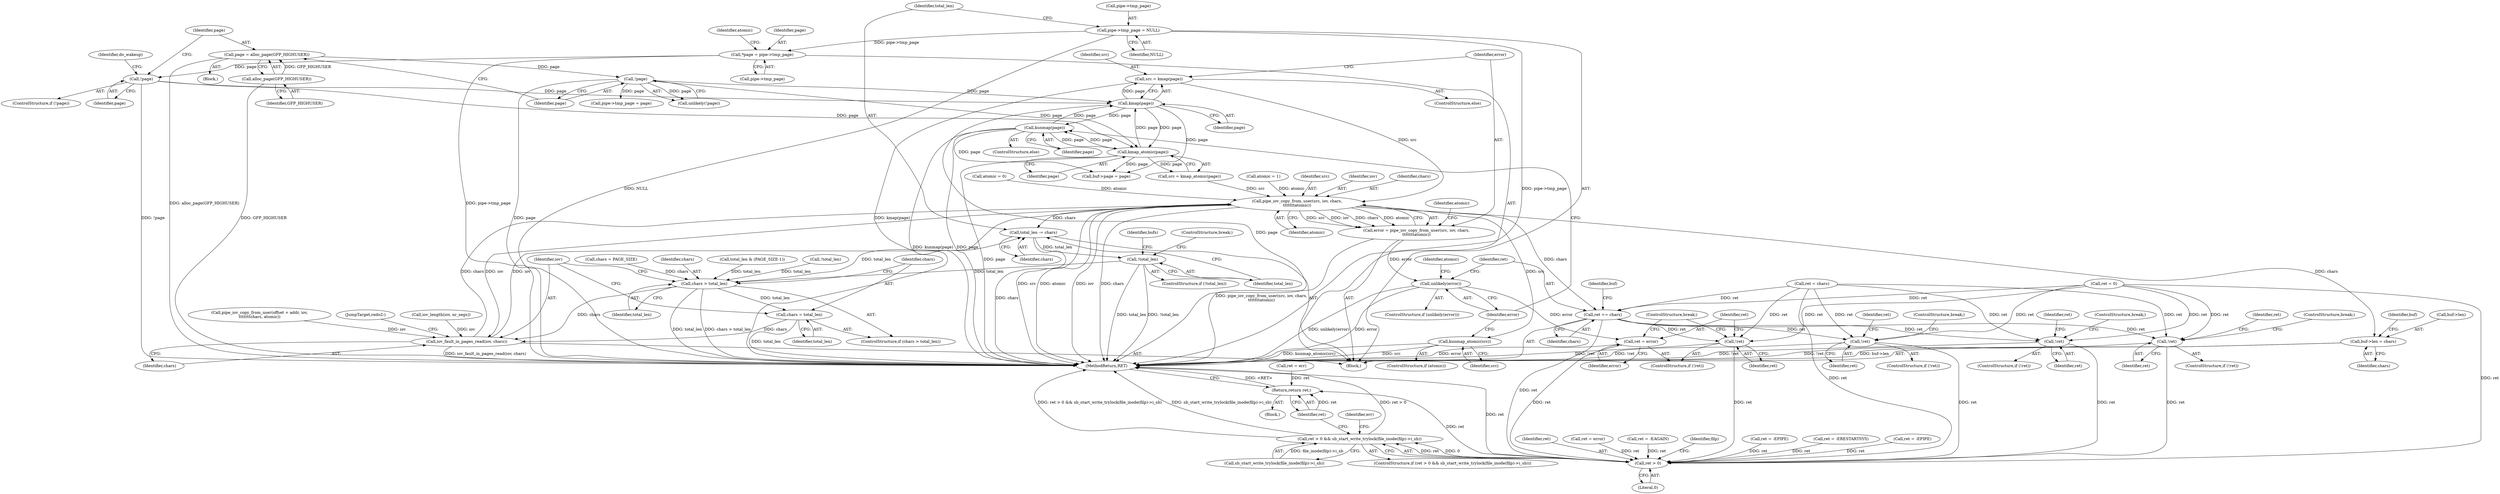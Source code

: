 digraph "0_linux_f0d1bec9d58d4c038d0ac958c9af82be6eb18045_1@pointer" {
"1000432" [label="(Call,src = kmap(page))"];
"1000434" [label="(Call,kmap(page))"];
"1000388" [label="(Call,!page)"];
"1000376" [label="(Call,*page = pipe->tmp_page)"];
"1000518" [label="(Call,pipe->tmp_page = NULL)"];
"1000448" [label="(Call,kunmap(page))"];
"1000429" [label="(Call,kmap_atomic(page))"];
"1000397" [label="(Call,!page)"];
"1000391" [label="(Call,page = alloc_page(GFP_HIGHUSER))"];
"1000393" [label="(Call,alloc_page(GFP_HIGHUSER))"];
"1000438" [label="(Call,pipe_iov_copy_from_user(src, iov, chars,\n\t\t\t\t\t\t\tatomic))"];
"1000421" [label="(Call,iov_fault_in_pages_read(iov, chars))"];
"1000436" [label="(Call,error = pipe_iov_copy_from_user(src, iov, chars,\n\t\t\t\t\t\t\tatomic))"];
"1000451" [label="(Call,unlikely(error))"];
"1000464" [label="(Call,ret = error)"];
"1000618" [label="(Call,ret > 0)"];
"1000617" [label="(Call,ret > 0 && sb_start_write_trylock(file_inode(filp)->i_sb))"];
"1000642" [label="(Return,return ret;)"];
"1000445" [label="(Call,kunmap_atomic(src))"];
"1000468" [label="(Call,ret += chars)"];
"1000334" [label="(Call,!ret)"];
"1000462" [label="(Call,!ret)"];
"1000545" [label="(Call,!ret)"];
"1000557" [label="(Call,!ret)"];
"1000487" [label="(Call,buf->len = chars)"];
"1000523" [label="(Call,total_len -= chars)"];
"1000527" [label="(Call,!total_len)"];
"1000415" [label="(Call,chars > total_len)"];
"1000418" [label="(Call,chars = total_len)"];
"1000385" [label="(Identifier,atomic)"];
"1000467" [label="(ControlStructure,break;)"];
"1000445" [label="(Call,kunmap_atomic(src))"];
"1000464" [label="(Call,ret = error)"];
"1000462" [label="(Call,!ret)"];
"1000522" [label="(Identifier,NULL)"];
"1000422" [label="(Identifier,iov)"];
"1000618" [label="(Call,ret > 0)"];
"1000487" [label="(Call,buf->len = chars)"];
"1000468" [label="(Call,ret += chars)"];
"1000494" [label="(Identifier,buf)"];
"1000390" [label="(Block,)"];
"1000548" [label="(Identifier,ret)"];
"1000441" [label="(Identifier,chars)"];
"1000461" [label="(ControlStructure,if (!ret))"];
"1000470" [label="(Identifier,chars)"];
"1000634" [label="(Call,ret = err)"];
"1000463" [label="(Identifier,ret)"];
"1000313" [label="(Call,ret = chars)"];
"1000170" [label="(Call,total_len & (PAGE_SIZE-1))"];
"1000447" [label="(ControlStructure,else)"];
"1000431" [label="(ControlStructure,else)"];
"1000352" [label="(Block,)"];
"1000617" [label="(Call,ret > 0 && sb_start_write_trylock(file_inode(filp)->i_sb))"];
"1000473" [label="(Identifier,buf)"];
"1000334" [label="(Call,!ret)"];
"1000335" [label="(Identifier,ret)"];
"1000446" [label="(Identifier,src)"];
"1000398" [label="(Identifier,page)"];
"1000527" [label="(Call,!total_len)"];
"1000414" [label="(ControlStructure,if (chars > total_len))"];
"1000443" [label="(ControlStructure,if (atomic))"];
"1000340" [label="(ControlStructure,break;)"];
"1000432" [label="(Call,src = kmap(page))"];
"1000546" [label="(Identifier,ret)"];
"1000457" [label="(Call,atomic = 0)"];
"1000488" [label="(Call,buf->len)"];
"1000452" [label="(Identifier,error)"];
"1000557" [label="(Call,!ret)"];
"1000544" [label="(ControlStructure,if (!ret))"];
"1000433" [label="(Identifier,src)"];
"1000423" [label="(Identifier,chars)"];
"1000451" [label="(Call,unlikely(error))"];
"1000619" [label="(Identifier,ret)"];
"1000272" [label="(Call,pipe_iov_copy_from_user(offset + addr, iov,\n\t\t\t\t\t\t\tchars, atomic))"];
"1000438" [label="(Call,pipe_iov_copy_from_user(src, iov, chars,\n\t\t\t\t\t\t\tatomic))"];
"1000642" [label="(Return,return ret;)"];
"1000288" [label="(Call,ret = error)"];
"1000547" [label="(Call,ret = -EAGAIN)"];
"1000644" [label="(MethodReturn,RET)"];
"1000558" [label="(Identifier,ret)"];
"1000378" [label="(Call,pipe->tmp_page)"];
"1000624" [label="(Identifier,filp)"];
"1000523" [label="(Call,total_len -= chars)"];
"1000436" [label="(Call,error = pipe_iov_copy_from_user(src, iov, chars,\n\t\t\t\t\t\t\tatomic))"];
"1000444" [label="(Identifier,atomic)"];
"1000387" [label="(ControlStructure,if (!page))"];
"1000437" [label="(Identifier,error)"];
"1000427" [label="(Call,src = kmap_atomic(page))"];
"1000491" [label="(Identifier,chars)"];
"1000629" [label="(Identifier,err)"];
"1000448" [label="(Call,kunmap(page))"];
"1000545" [label="(Call,!ret)"];
"1000529" [label="(ControlStructure,break;)"];
"1000110" [label="(Block,)"];
"1000337" [label="(Identifier,ret)"];
"1000465" [label="(Identifier,ret)"];
"1000449" [label="(Identifier,page)"];
"1000148" [label="(Call,ret = 0)"];
"1000409" [label="(Identifier,do_wakeup)"];
"1000376" [label="(Call,*page = pipe->tmp_page)"];
"1000393" [label="(Call,alloc_page(GFP_HIGHUSER))"];
"1000621" [label="(Call,sb_start_write_trylock(file_inode(filp)->i_sb))"];
"1000560" [label="(Identifier,ret)"];
"1000421" [label="(Call,iov_fault_in_pages_read(iov, chars))"];
"1000532" [label="(Identifier,bufs)"];
"1000563" [label="(ControlStructure,break;)"];
"1000525" [label="(Identifier,chars)"];
"1000420" [label="(Identifier,total_len)"];
"1000524" [label="(Identifier,total_len)"];
"1000417" [label="(Identifier,total_len)"];
"1000317" [label="(Call,!total_len)"];
"1000336" [label="(Call,ret = -EPIPE)"];
"1000394" [label="(Identifier,GFP_HIGHUSER)"];
"1000403" [label="(Call,pipe->tmp_page = page)"];
"1000389" [label="(Identifier,page)"];
"1000384" [label="(Call,atomic = 1)"];
"1000519" [label="(Call,pipe->tmp_page)"];
"1000392" [label="(Identifier,page)"];
"1000439" [label="(Identifier,src)"];
"1000388" [label="(Call,!page)"];
"1000559" [label="(Call,ret = -ERESTARTSYS)"];
"1000526" [label="(ControlStructure,if (!total_len))"];
"1000411" [label="(Call,chars = PAGE_SIZE)"];
"1000643" [label="(Identifier,ret)"];
"1000424" [label="(JumpTarget,redo2:)"];
"1000416" [label="(Identifier,chars)"];
"1000518" [label="(Call,pipe->tmp_page = NULL)"];
"1000466" [label="(Identifier,error)"];
"1000471" [label="(Call,buf->page = page)"];
"1000418" [label="(Call,chars = total_len)"];
"1000616" [label="(ControlStructure,if (ret > 0 && sb_start_write_trylock(file_inode(filp)->i_sb)))"];
"1000135" [label="(Call,iov_length(iov, nr_segs))"];
"1000391" [label="(Call,page = alloc_page(GFP_HIGHUSER))"];
"1000419" [label="(Identifier,chars)"];
"1000396" [label="(Call,unlikely(!page))"];
"1000556" [label="(ControlStructure,if (!ret))"];
"1000377" [label="(Identifier,page)"];
"1000429" [label="(Call,kmap_atomic(page))"];
"1000163" [label="(Call,ret = -EPIPE)"];
"1000397" [label="(Call,!page)"];
"1000551" [label="(ControlStructure,break;)"];
"1000620" [label="(Literal,0)"];
"1000434" [label="(Call,kmap(page))"];
"1000528" [label="(Identifier,total_len)"];
"1000450" [label="(ControlStructure,if (unlikely(error)))"];
"1000430" [label="(Identifier,page)"];
"1000440" [label="(Identifier,iov)"];
"1000455" [label="(Identifier,atomic)"];
"1000469" [label="(Identifier,ret)"];
"1000333" [label="(ControlStructure,if (!ret))"];
"1000415" [label="(Call,chars > total_len)"];
"1000442" [label="(Identifier,atomic)"];
"1000435" [label="(Identifier,page)"];
"1000432" -> "1000431"  [label="AST: "];
"1000432" -> "1000434"  [label="CFG: "];
"1000433" -> "1000432"  [label="AST: "];
"1000434" -> "1000432"  [label="AST: "];
"1000437" -> "1000432"  [label="CFG: "];
"1000432" -> "1000644"  [label="DDG: kmap(page)"];
"1000434" -> "1000432"  [label="DDG: page"];
"1000432" -> "1000438"  [label="DDG: src"];
"1000434" -> "1000435"  [label="CFG: "];
"1000435" -> "1000434"  [label="AST: "];
"1000434" -> "1000644"  [label="DDG: page"];
"1000434" -> "1000429"  [label="DDG: page"];
"1000388" -> "1000434"  [label="DDG: page"];
"1000448" -> "1000434"  [label="DDG: page"];
"1000429" -> "1000434"  [label="DDG: page"];
"1000397" -> "1000434"  [label="DDG: page"];
"1000434" -> "1000448"  [label="DDG: page"];
"1000434" -> "1000471"  [label="DDG: page"];
"1000388" -> "1000387"  [label="AST: "];
"1000388" -> "1000389"  [label="CFG: "];
"1000389" -> "1000388"  [label="AST: "];
"1000392" -> "1000388"  [label="CFG: "];
"1000409" -> "1000388"  [label="CFG: "];
"1000388" -> "1000644"  [label="DDG: !page"];
"1000376" -> "1000388"  [label="DDG: page"];
"1000388" -> "1000429"  [label="DDG: page"];
"1000376" -> "1000352"  [label="AST: "];
"1000376" -> "1000378"  [label="CFG: "];
"1000377" -> "1000376"  [label="AST: "];
"1000378" -> "1000376"  [label="AST: "];
"1000385" -> "1000376"  [label="CFG: "];
"1000376" -> "1000644"  [label="DDG: pipe->tmp_page"];
"1000518" -> "1000376"  [label="DDG: pipe->tmp_page"];
"1000518" -> "1000352"  [label="AST: "];
"1000518" -> "1000522"  [label="CFG: "];
"1000519" -> "1000518"  [label="AST: "];
"1000522" -> "1000518"  [label="AST: "];
"1000524" -> "1000518"  [label="CFG: "];
"1000518" -> "1000644"  [label="DDG: NULL"];
"1000518" -> "1000644"  [label="DDG: pipe->tmp_page"];
"1000448" -> "1000447"  [label="AST: "];
"1000448" -> "1000449"  [label="CFG: "];
"1000449" -> "1000448"  [label="AST: "];
"1000452" -> "1000448"  [label="CFG: "];
"1000448" -> "1000644"  [label="DDG: page"];
"1000448" -> "1000644"  [label="DDG: kunmap(page)"];
"1000448" -> "1000429"  [label="DDG: page"];
"1000429" -> "1000448"  [label="DDG: page"];
"1000448" -> "1000471"  [label="DDG: page"];
"1000429" -> "1000427"  [label="AST: "];
"1000429" -> "1000430"  [label="CFG: "];
"1000430" -> "1000429"  [label="AST: "];
"1000427" -> "1000429"  [label="CFG: "];
"1000429" -> "1000644"  [label="DDG: page"];
"1000429" -> "1000427"  [label="DDG: page"];
"1000397" -> "1000429"  [label="DDG: page"];
"1000429" -> "1000471"  [label="DDG: page"];
"1000397" -> "1000396"  [label="AST: "];
"1000397" -> "1000398"  [label="CFG: "];
"1000398" -> "1000397"  [label="AST: "];
"1000396" -> "1000397"  [label="CFG: "];
"1000397" -> "1000644"  [label="DDG: page"];
"1000397" -> "1000396"  [label="DDG: page"];
"1000391" -> "1000397"  [label="DDG: page"];
"1000397" -> "1000403"  [label="DDG: page"];
"1000391" -> "1000390"  [label="AST: "];
"1000391" -> "1000393"  [label="CFG: "];
"1000392" -> "1000391"  [label="AST: "];
"1000393" -> "1000391"  [label="AST: "];
"1000398" -> "1000391"  [label="CFG: "];
"1000391" -> "1000644"  [label="DDG: alloc_page(GFP_HIGHUSER)"];
"1000393" -> "1000391"  [label="DDG: GFP_HIGHUSER"];
"1000393" -> "1000394"  [label="CFG: "];
"1000394" -> "1000393"  [label="AST: "];
"1000393" -> "1000644"  [label="DDG: GFP_HIGHUSER"];
"1000438" -> "1000436"  [label="AST: "];
"1000438" -> "1000442"  [label="CFG: "];
"1000439" -> "1000438"  [label="AST: "];
"1000440" -> "1000438"  [label="AST: "];
"1000441" -> "1000438"  [label="AST: "];
"1000442" -> "1000438"  [label="AST: "];
"1000436" -> "1000438"  [label="CFG: "];
"1000438" -> "1000644"  [label="DDG: atomic"];
"1000438" -> "1000644"  [label="DDG: iov"];
"1000438" -> "1000644"  [label="DDG: chars"];
"1000438" -> "1000644"  [label="DDG: src"];
"1000438" -> "1000421"  [label="DDG: iov"];
"1000438" -> "1000436"  [label="DDG: src"];
"1000438" -> "1000436"  [label="DDG: iov"];
"1000438" -> "1000436"  [label="DDG: chars"];
"1000438" -> "1000436"  [label="DDG: atomic"];
"1000427" -> "1000438"  [label="DDG: src"];
"1000421" -> "1000438"  [label="DDG: iov"];
"1000421" -> "1000438"  [label="DDG: chars"];
"1000457" -> "1000438"  [label="DDG: atomic"];
"1000384" -> "1000438"  [label="DDG: atomic"];
"1000438" -> "1000445"  [label="DDG: src"];
"1000438" -> "1000468"  [label="DDG: chars"];
"1000438" -> "1000487"  [label="DDG: chars"];
"1000438" -> "1000523"  [label="DDG: chars"];
"1000421" -> "1000352"  [label="AST: "];
"1000421" -> "1000423"  [label="CFG: "];
"1000422" -> "1000421"  [label="AST: "];
"1000423" -> "1000421"  [label="AST: "];
"1000424" -> "1000421"  [label="CFG: "];
"1000421" -> "1000644"  [label="DDG: iov_fault_in_pages_read(iov, chars)"];
"1000272" -> "1000421"  [label="DDG: iov"];
"1000135" -> "1000421"  [label="DDG: iov"];
"1000415" -> "1000421"  [label="DDG: chars"];
"1000418" -> "1000421"  [label="DDG: chars"];
"1000436" -> "1000352"  [label="AST: "];
"1000437" -> "1000436"  [label="AST: "];
"1000444" -> "1000436"  [label="CFG: "];
"1000436" -> "1000644"  [label="DDG: pipe_iov_copy_from_user(src, iov, chars,\n\t\t\t\t\t\t\tatomic)"];
"1000436" -> "1000451"  [label="DDG: error"];
"1000451" -> "1000450"  [label="AST: "];
"1000451" -> "1000452"  [label="CFG: "];
"1000452" -> "1000451"  [label="AST: "];
"1000455" -> "1000451"  [label="CFG: "];
"1000469" -> "1000451"  [label="CFG: "];
"1000451" -> "1000644"  [label="DDG: error"];
"1000451" -> "1000644"  [label="DDG: unlikely(error)"];
"1000451" -> "1000464"  [label="DDG: error"];
"1000464" -> "1000461"  [label="AST: "];
"1000464" -> "1000466"  [label="CFG: "];
"1000465" -> "1000464"  [label="AST: "];
"1000466" -> "1000464"  [label="AST: "];
"1000467" -> "1000464"  [label="CFG: "];
"1000464" -> "1000644"  [label="DDG: error"];
"1000464" -> "1000618"  [label="DDG: ret"];
"1000618" -> "1000617"  [label="AST: "];
"1000618" -> "1000620"  [label="CFG: "];
"1000619" -> "1000618"  [label="AST: "];
"1000620" -> "1000618"  [label="AST: "];
"1000624" -> "1000618"  [label="CFG: "];
"1000617" -> "1000618"  [label="CFG: "];
"1000618" -> "1000644"  [label="DDG: ret"];
"1000618" -> "1000617"  [label="DDG: ret"];
"1000618" -> "1000617"  [label="DDG: 0"];
"1000559" -> "1000618"  [label="DDG: ret"];
"1000288" -> "1000618"  [label="DDG: ret"];
"1000313" -> "1000618"  [label="DDG: ret"];
"1000163" -> "1000618"  [label="DDG: ret"];
"1000547" -> "1000618"  [label="DDG: ret"];
"1000545" -> "1000618"  [label="DDG: ret"];
"1000462" -> "1000618"  [label="DDG: ret"];
"1000468" -> "1000618"  [label="DDG: ret"];
"1000148" -> "1000618"  [label="DDG: ret"];
"1000557" -> "1000618"  [label="DDG: ret"];
"1000336" -> "1000618"  [label="DDG: ret"];
"1000334" -> "1000618"  [label="DDG: ret"];
"1000618" -> "1000642"  [label="DDG: ret"];
"1000617" -> "1000616"  [label="AST: "];
"1000617" -> "1000621"  [label="CFG: "];
"1000621" -> "1000617"  [label="AST: "];
"1000629" -> "1000617"  [label="CFG: "];
"1000643" -> "1000617"  [label="CFG: "];
"1000617" -> "1000644"  [label="DDG: ret > 0"];
"1000617" -> "1000644"  [label="DDG: ret > 0 && sb_start_write_trylock(file_inode(filp)->i_sb)"];
"1000617" -> "1000644"  [label="DDG: sb_start_write_trylock(file_inode(filp)->i_sb)"];
"1000621" -> "1000617"  [label="DDG: file_inode(filp)->i_sb"];
"1000642" -> "1000110"  [label="AST: "];
"1000642" -> "1000643"  [label="CFG: "];
"1000643" -> "1000642"  [label="AST: "];
"1000644" -> "1000642"  [label="CFG: "];
"1000642" -> "1000644"  [label="DDG: <RET>"];
"1000643" -> "1000642"  [label="DDG: ret"];
"1000634" -> "1000642"  [label="DDG: ret"];
"1000445" -> "1000443"  [label="AST: "];
"1000445" -> "1000446"  [label="CFG: "];
"1000446" -> "1000445"  [label="AST: "];
"1000452" -> "1000445"  [label="CFG: "];
"1000445" -> "1000644"  [label="DDG: src"];
"1000445" -> "1000644"  [label="DDG: kunmap_atomic(src)"];
"1000468" -> "1000352"  [label="AST: "];
"1000468" -> "1000470"  [label="CFG: "];
"1000469" -> "1000468"  [label="AST: "];
"1000470" -> "1000468"  [label="AST: "];
"1000473" -> "1000468"  [label="CFG: "];
"1000468" -> "1000334"  [label="DDG: ret"];
"1000468" -> "1000462"  [label="DDG: ret"];
"1000313" -> "1000468"  [label="DDG: ret"];
"1000148" -> "1000468"  [label="DDG: ret"];
"1000468" -> "1000545"  [label="DDG: ret"];
"1000468" -> "1000557"  [label="DDG: ret"];
"1000334" -> "1000333"  [label="AST: "];
"1000334" -> "1000335"  [label="CFG: "];
"1000335" -> "1000334"  [label="AST: "];
"1000337" -> "1000334"  [label="CFG: "];
"1000340" -> "1000334"  [label="CFG: "];
"1000334" -> "1000644"  [label="DDG: !ret"];
"1000313" -> "1000334"  [label="DDG: ret"];
"1000148" -> "1000334"  [label="DDG: ret"];
"1000462" -> "1000461"  [label="AST: "];
"1000462" -> "1000463"  [label="CFG: "];
"1000463" -> "1000462"  [label="AST: "];
"1000465" -> "1000462"  [label="CFG: "];
"1000467" -> "1000462"  [label="CFG: "];
"1000462" -> "1000644"  [label="DDG: !ret"];
"1000313" -> "1000462"  [label="DDG: ret"];
"1000148" -> "1000462"  [label="DDG: ret"];
"1000545" -> "1000544"  [label="AST: "];
"1000545" -> "1000546"  [label="CFG: "];
"1000546" -> "1000545"  [label="AST: "];
"1000548" -> "1000545"  [label="CFG: "];
"1000551" -> "1000545"  [label="CFG: "];
"1000545" -> "1000644"  [label="DDG: !ret"];
"1000313" -> "1000545"  [label="DDG: ret"];
"1000148" -> "1000545"  [label="DDG: ret"];
"1000557" -> "1000556"  [label="AST: "];
"1000557" -> "1000558"  [label="CFG: "];
"1000558" -> "1000557"  [label="AST: "];
"1000560" -> "1000557"  [label="CFG: "];
"1000563" -> "1000557"  [label="CFG: "];
"1000557" -> "1000644"  [label="DDG: !ret"];
"1000313" -> "1000557"  [label="DDG: ret"];
"1000148" -> "1000557"  [label="DDG: ret"];
"1000487" -> "1000352"  [label="AST: "];
"1000487" -> "1000491"  [label="CFG: "];
"1000488" -> "1000487"  [label="AST: "];
"1000491" -> "1000487"  [label="AST: "];
"1000494" -> "1000487"  [label="CFG: "];
"1000487" -> "1000644"  [label="DDG: buf->len"];
"1000523" -> "1000352"  [label="AST: "];
"1000523" -> "1000525"  [label="CFG: "];
"1000524" -> "1000523"  [label="AST: "];
"1000525" -> "1000523"  [label="AST: "];
"1000528" -> "1000523"  [label="CFG: "];
"1000523" -> "1000644"  [label="DDG: chars"];
"1000415" -> "1000523"  [label="DDG: total_len"];
"1000523" -> "1000527"  [label="DDG: total_len"];
"1000527" -> "1000526"  [label="AST: "];
"1000527" -> "1000528"  [label="CFG: "];
"1000528" -> "1000527"  [label="AST: "];
"1000529" -> "1000527"  [label="CFG: "];
"1000532" -> "1000527"  [label="CFG: "];
"1000527" -> "1000644"  [label="DDG: total_len"];
"1000527" -> "1000644"  [label="DDG: !total_len"];
"1000527" -> "1000415"  [label="DDG: total_len"];
"1000415" -> "1000414"  [label="AST: "];
"1000415" -> "1000417"  [label="CFG: "];
"1000416" -> "1000415"  [label="AST: "];
"1000417" -> "1000415"  [label="AST: "];
"1000419" -> "1000415"  [label="CFG: "];
"1000422" -> "1000415"  [label="CFG: "];
"1000415" -> "1000644"  [label="DDG: chars > total_len"];
"1000415" -> "1000644"  [label="DDG: total_len"];
"1000411" -> "1000415"  [label="DDG: chars"];
"1000317" -> "1000415"  [label="DDG: total_len"];
"1000170" -> "1000415"  [label="DDG: total_len"];
"1000415" -> "1000418"  [label="DDG: total_len"];
"1000418" -> "1000414"  [label="AST: "];
"1000418" -> "1000420"  [label="CFG: "];
"1000419" -> "1000418"  [label="AST: "];
"1000420" -> "1000418"  [label="AST: "];
"1000422" -> "1000418"  [label="CFG: "];
"1000418" -> "1000644"  [label="DDG: total_len"];
}

